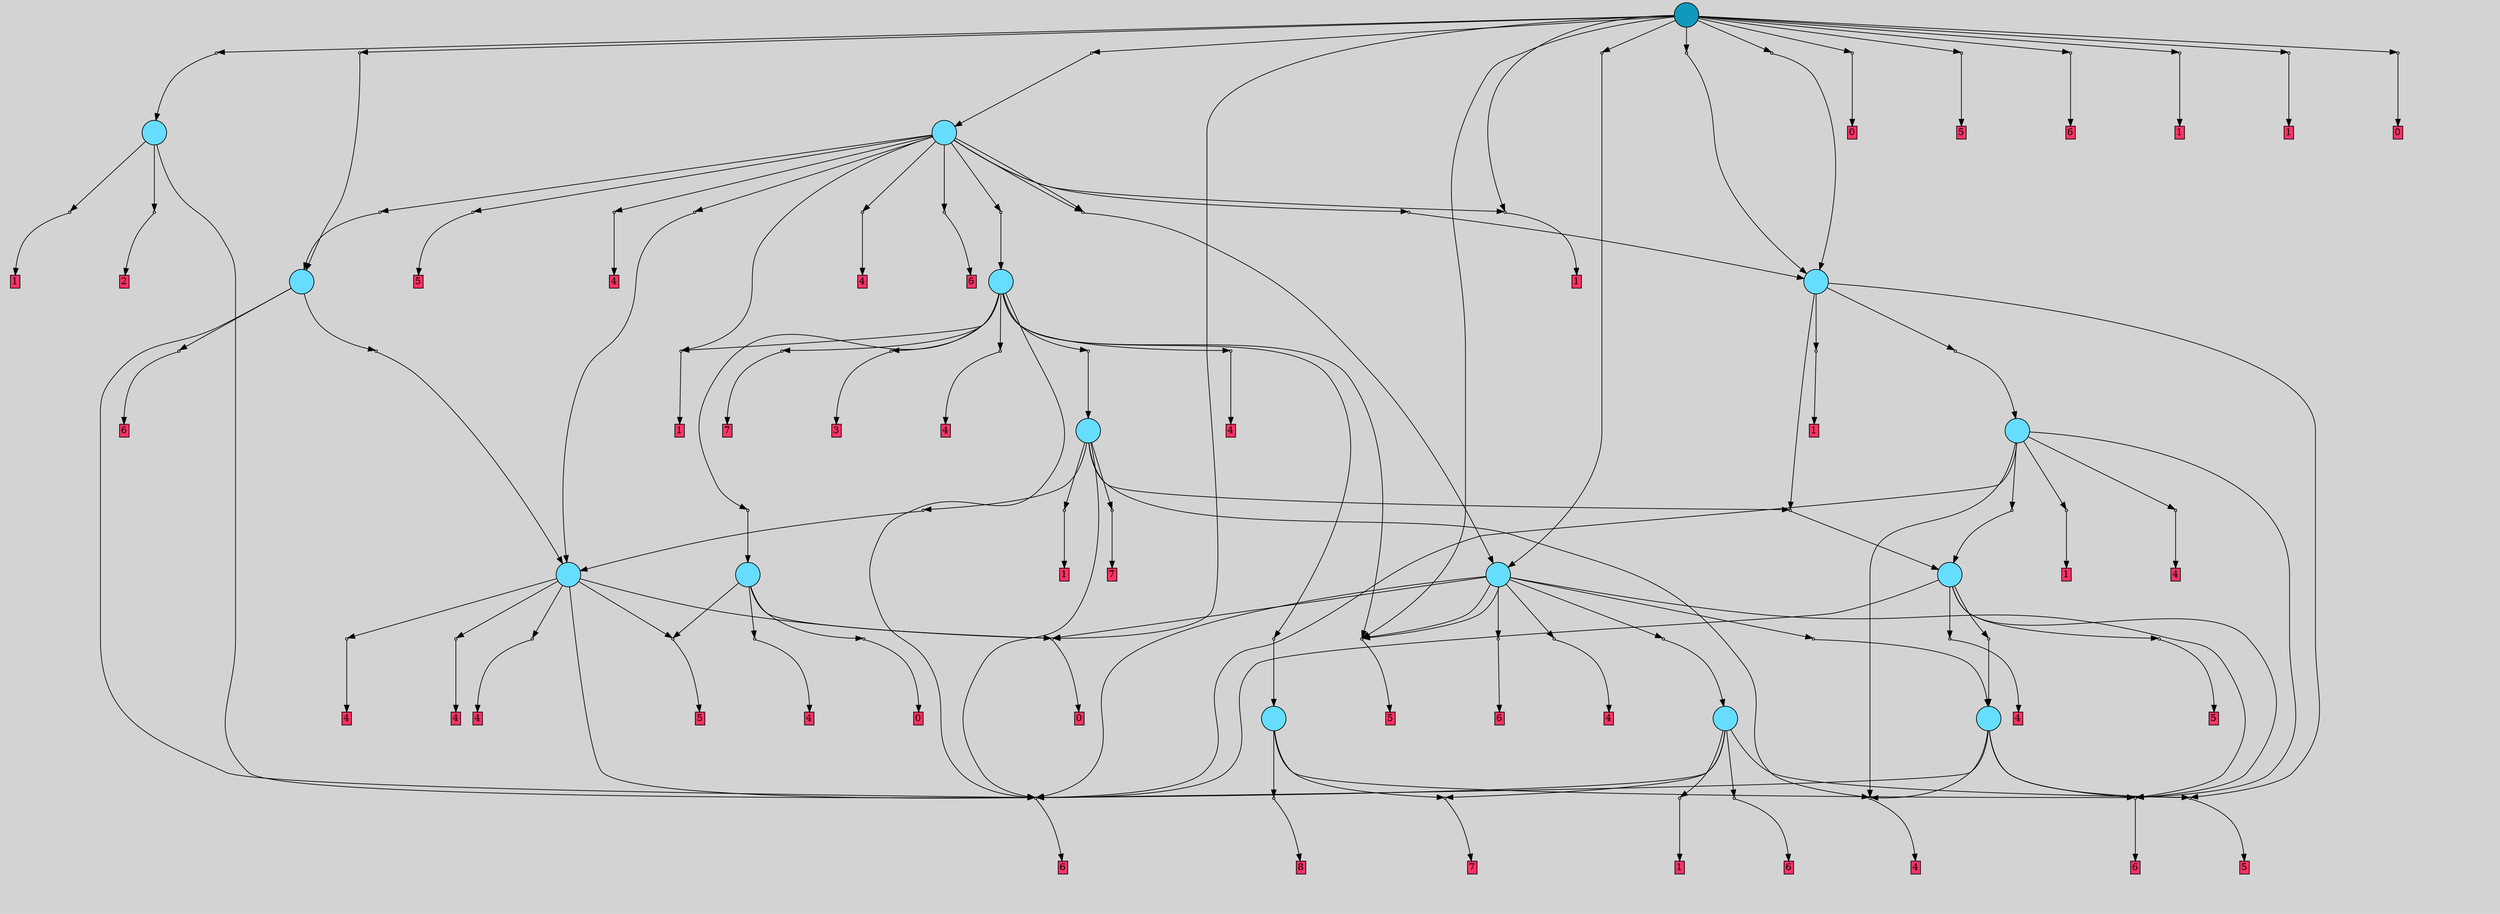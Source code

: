 // File exported with GEGELATI v1.3.1
// On the 2024-04-03 12:20:47
// With the File::TPGGraphDotExporter
digraph{
	graph[pad = "0.212, 0.055" bgcolor = lightgray]
	node[shape=circle style = filled label = ""]
		T1 [fillcolor="#66ddff"]
		T6 [fillcolor="#66ddff"]
		T11 [fillcolor="#66ddff"]
		T12 [fillcolor="#66ddff"]
		T32 [fillcolor="#66ddff"]
		T34 [fillcolor="#66ddff"]
		T54 [fillcolor="#66ddff"]
		T102 [fillcolor="#66ddff"]
		T165 [fillcolor="#66ddff"]
		T176 [fillcolor="#66ddff"]
		T184 [fillcolor="#66ddff"]
		T189 [fillcolor="#66ddff"]
		T253 [fillcolor="#66ddff"]
		T400 [fillcolor="#66ddff"]
		T628 [fillcolor="#1199bb"]
		P14335 [fillcolor="#cccccc" shape=point] //
		I14335 [shape=box style=invis label="4|2&0|4#3|2&#92;n5|2&3|0#2|2&#92;n2|5&4|7#2|4&#92;n3|7&0|1#1|6&#92;n5|7&4|0#1|1&#92;n6|1&0|6#1|3&#92;n"]
		P14335 -> I14335[style=invis]
		A8849 [fillcolor="#ff3366" shape=box margin=0.03 width=0 height=0 label="1"]
		T1 -> P14335 -> A8849
		P14336 [fillcolor="#cccccc" shape=point] //
		I14336 [shape=box style=invis label="8|0&2|5#3|5&#92;n3|1&2|2#1|1&#92;n4|7&2|6#3|2&#92;n3|6&3|2#2|3&#92;n0|3&1|5#2|1&#92;n1|6&2|1#2|0&#92;n5|3&2|5#3|5&#92;n8|7&4|3#3|5&#92;n"]
		P14336 -> I14336[style=invis]
		A8850 [fillcolor="#ff3366" shape=box margin=0.03 width=0 height=0 label="2"]
		T1 -> P14336 -> A8850
		P14337 [fillcolor="#cccccc" shape=point] //
		I14337 [shape=box style=invis label="3|6&1|2#3|5&#92;n3|5&2|5#2|6&#92;n8|6&0|4#2|2&#92;n4|4&0|6#2|3&#92;n"]
		P14337 -> I14337[style=invis]
		A8851 [fillcolor="#ff3366" shape=box margin=0.03 width=0 height=0 label="6"]
		T6 -> P14337 -> A8851
		P14338 [fillcolor="#cccccc" shape=point] //
		I14338 [shape=box style=invis label="1|2&1|7#1|6&#92;n7|1&4|7#2|7&#92;n1|5&1|0#2|7&#92;n6|5&3|1#2|0&#92;n5|0&3|6#4|5&#92;n5|3&3|3#0|2&#92;n1|3&4|2#4|4&#92;n"]
		P14338 -> I14338[style=invis]
		A8852 [fillcolor="#ff3366" shape=box margin=0.03 width=0 height=0 label="7"]
		T6 -> P14338 -> A8852
		P14339 [fillcolor="#cccccc" shape=point] //
		I14339 [shape=box style=invis label="2|2&0|0#0|0&#92;n7|1&1|2#0|6&#92;n4|7&2|5#3|1&#92;n3|4&0|2#0|5&#92;n3|2&0|2#4|6&#92;n3|3&3|7#1|4&#92;n0|5&2|1#0|5&#92;n1|6&4|3#0|4&#92;n"]
		P14339 -> I14339[style=invis]
		A8853 [fillcolor="#ff3366" shape=box margin=0.03 width=0 height=0 label="6"]
		T1 -> P14339 -> A8853
		P14340 [fillcolor="#cccccc" shape=point] //
		I14340 [shape=box style=invis label="5|0&2|5#2|7&#92;n7|7&1|7#4|2&#92;n5|5&1|6#1|7&#92;n5|6&0|7#4|2&#92;n8|4&3|0#0|7&#92;n0|3&1|4#3|7&#92;n"]
		P14340 -> I14340[style=invis]
		A8854 [fillcolor="#ff3366" shape=box margin=0.03 width=0 height=0 label="8"]
		T6 -> P14340 -> A8854
		P14341 [fillcolor="#cccccc" shape=point] //
		I14341 [shape=box style=invis label="3|3&4|2#3|3&#92;n"]
		P14341 -> I14341[style=invis]
		A8855 [fillcolor="#ff3366" shape=box margin=0.03 width=0 height=0 label="4"]
		T11 -> P14341 -> A8855
		P14342 [fillcolor="#cccccc" shape=point] //
		I14342 [shape=box style=invis label="6|3&3|0#3|3&#92;n2|0&3|2#1|2&#92;n3|4&3|1#0|1&#92;n8|6&3|3#3|3&#92;n2|2&2|3#0|1&#92;n8|0&3|1#1|1&#92;n"]
		P14342 -> I14342[style=invis]
		A8856 [fillcolor="#ff3366" shape=box margin=0.03 width=0 height=0 label="5"]
		T11 -> P14342 -> A8856
		T11 -> P14339
		P14343 [fillcolor="#cccccc" shape=point] //
		I14343 [shape=box style=invis label="8|3&2|2#0|4&#92;n6|0&0|3#1|6&#92;n1|3&3|5#3|0&#92;n2|3&2|2#4|1&#92;n7|4&4|1#1|1&#92;n2|4&2|1#2|3&#92;n"]
		P14343 -> I14343[style=invis]
		A8857 [fillcolor="#ff3366" shape=box margin=0.03 width=0 height=0 label="4"]
		T11 -> P14343 -> A8857
		P14344 [fillcolor="#cccccc" shape=point] //
		I14344 [shape=box style=invis label="1|1&4|6#2|0&#92;n6|0&0|3#1|6&#92;n2|3&1|2#4|1&#92;n1|3&3|5#3|0&#92;n7|4&4|1#1|1&#92;n2|4&2|1#2|3&#92;n"]
		P14344 -> I14344[style=invis]
		A8858 [fillcolor="#ff3366" shape=box margin=0.03 width=0 height=0 label="4"]
		T11 -> P14344 -> A8858
		P14345 [fillcolor="#cccccc" shape=point] //
		I14345 [shape=box style=invis label="4|7&2|5#2|2&#92;n8|3&3|5#4|6&#92;n4|6&4|4#0|0&#92;n0|3&0|7#0|6&#92;n5|7&1|7#0|2&#92;n2|3&2|5#0|6&#92;n8|2&4|7#4|3&#92;n3|3&2|1#1|2&#92;n"]
		P14345 -> I14345[style=invis]
		A8859 [fillcolor="#ff3366" shape=box margin=0.03 width=0 height=0 label="0"]
		T11 -> P14345 -> A8859
		P14346 [fillcolor="#cccccc" shape=point] //
		I14346 [shape=box style=invis label="3|3&4|2#3|1&#92;n"]
		P14346 -> I14346[style=invis]
		A8860 [fillcolor="#ff3366" shape=box margin=0.03 width=0 height=0 label="4"]
		T12 -> P14346 -> A8860
		T12 -> P14342
		T12 -> P14345
		P14347 [fillcolor="#cccccc" shape=point] //
		I14347 [shape=box style=invis label="1|2&0|2#0|6&#92;n7|4&4|3#4|6&#92;n4|7&1|1#1|5&#92;n3|6&4|5#2|3&#92;n5|1&1|0#2|3&#92;n4|0&4|5#3|7&#92;n2|3&3|5#4|2&#92;n8|6&4|1#1|0&#92;n"]
		P14347 -> I14347[style=invis]
		A8861 [fillcolor="#ff3366" shape=box margin=0.03 width=0 height=0 label="0"]
		T12 -> P14347 -> A8861
		T32 -> P14339
		P14348 [fillcolor="#cccccc" shape=point] //
		I14348 [shape=box style=invis label="4|4&0|6#2|3&#92;n4|6&3|7#2|0&#92;n3|6&1|2#3|5&#92;n5|0&0|3#2|1&#92;n4|1&0|3#3|1&#92;n3|5&3|5#0|6&#92;n"]
		P14348 -> I14348[style=invis]
		A8862 [fillcolor="#ff3366" shape=box margin=0.03 width=0 height=0 label="6"]
		T32 -> P14348 -> A8862
		P14349 [fillcolor="#cccccc" shape=point] //
		I14349 [shape=box style=invis label="4|2&2|4#3|2&#92;n5|7&4|3#0|1&#92;n8|0&3|7#3|7&#92;n2|5&4|7#2|4&#92;n0|3&2|6#1|2&#92;n6|1&0|6#1|3&#92;n1|1&2|4#2|6&#92;n3|7&0|1#1|6&#92;n"]
		P14349 -> I14349[style=invis]
		A8863 [fillcolor="#ff3366" shape=box margin=0.03 width=0 height=0 label="1"]
		T32 -> P14349 -> A8863
		T32 -> P14338
		P14350 [fillcolor="#cccccc" shape=point] //
		I14350 [shape=box style=invis label="8|0&3|1#1|1&#92;n6|3&3|1#3|3&#92;n2|0&3|2#1|2&#92;n3|4&3|1#0|1&#92;n8|6&3|3#3|3&#92;n2|2&2|3#0|1&#92;n2|3&3|6#4|2&#92;n"]
		P14350 -> I14350[style=invis]
		A8864 [fillcolor="#ff3366" shape=box margin=0.03 width=0 height=0 label="5"]
		T32 -> P14350 -> A8864
		T34 -> P14339
		T34 -> P14350
		P14351 [fillcolor="#cccccc" shape=point] //
		I14351 [shape=box style=invis label="3|6&3|7#1|6&#92;n4|0&3|1#4|4&#92;n"]
		P14351 -> I14351[style=invis]
		A8865 [fillcolor="#ff3366" shape=box margin=0.03 width=0 height=0 label="4"]
		T34 -> P14351 -> A8865
		T34 -> P14337
		P14352 [fillcolor="#cccccc" shape=point] //
		I14352 [shape=box style=invis label="2|0&3|2#1|2&#92;n8|6&3|3#3|3&#92;n3|4&3|1#0|1&#92;n2|7&2|3#4|1&#92;n6|6&3|0#3|3&#92;n"]
		P14352 -> I14352[style=invis]
		T54 -> P14352 -> T11
		T54 -> P14339
		P14353 [fillcolor="#cccccc" shape=point] //
		I14353 [shape=box style=invis label="2|2&0|0#0|0&#92;n7|1&0|2#0|6&#92;n7|0&1|1#3|7&#92;n1|6&4|3#0|4&#92;n0|5&2|1#0|5&#92;n3|4&0|2#0|5&#92;n1|7&2|7#0|2&#92;n3|6&3|7#1|4&#92;n8|3&4|6#4|5&#92;n4|7&2|2#3|1&#92;n"]
		P14353 -> I14353[style=invis]
		A8866 [fillcolor="#ff3366" shape=box margin=0.03 width=0 height=0 label="6"]
		T54 -> P14353 -> A8866
		T102 -> P14337
		P14354 [fillcolor="#cccccc" shape=point] //
		I14354 [shape=box style=invis label="8|6&3|3#3|3&#92;n6|3&3|0#3|3&#92;n2|0&3|2#1|2&#92;n3|4&3|1#0|1&#92;n4|7&2|0#4|7&#92;n2|2&2|3#0|1&#92;n2|0&3|1#1|1&#92;n"]
		P14354 -> I14354[style=invis]
		T102 -> P14354 -> T34
		P14355 [fillcolor="#cccccc" shape=point] //
		I14355 [shape=box style=invis label="3|0&4|2#3|3&#92;n"]
		P14355 -> I14355[style=invis]
		A8867 [fillcolor="#ff3366" shape=box margin=0.03 width=0 height=0 label="4"]
		T102 -> P14355 -> A8867
		T102 -> P14339
		P14356 [fillcolor="#cccccc" shape=point] //
		I14356 [shape=box style=invis label="8|0&3|1#1|1&#92;n2|0&3|2#1|2&#92;n7|7&2|5#1|6&#92;n6|3&1|0#3|3&#92;n8|7&3|3#3|3&#92;n3|4&3|1#0|1&#92;n"]
		P14356 -> I14356[style=invis]
		A8868 [fillcolor="#ff3366" shape=box margin=0.03 width=0 height=0 label="5"]
		T102 -> P14356 -> A8868
		P14357 [fillcolor="#cccccc" shape=point] //
		I14357 [shape=box style=invis label="6|4&3|5#4|0&#92;n3|3&1|2#3|1&#92;n"]
		P14357 -> I14357[style=invis]
		A8869 [fillcolor="#ff3366" shape=box margin=0.03 width=0 height=0 label="4"]
		T165 -> P14357 -> A8869
		T165 -> P14351
		P14358 [fillcolor="#cccccc" shape=point] //
		I14358 [shape=box style=invis label="1|1&1|2#4|1&#92;n5|4&1|6#3|3&#92;n3|2&1|2#1|5&#92;n0|0&0|5#3|3&#92;n"]
		P14358 -> I14358[style=invis]
		T165 -> P14358 -> T102
		T165 -> P14337
		P14359 [fillcolor="#cccccc" shape=point] //
		I14359 [shape=box style=invis label="0|0&3|1#3|5&#92;n4|7&0|0#0|2&#92;n4|4&1|0#0|4&#92;n8|2&1|5#4|6&#92;n8|4&1|1#2|0&#92;n5|7&1|0#1|1&#92;n"]
		P14359 -> I14359[style=invis]
		A8870 [fillcolor="#ff3366" shape=box margin=0.03 width=0 height=0 label="1"]
		T165 -> P14359 -> A8870
		T165 -> P14339
		P14360 [fillcolor="#cccccc" shape=point] //
		I14360 [shape=box style=invis label="3|4&3|7#0|1&#92;n2|0&3|2#1|2&#92;n6|3&3|0#3|3&#92;n8|6&3|3#3|3&#92;n2|2&2|3#0|1&#92;n"]
		P14360 -> I14360[style=invis]
		A8871 [fillcolor="#ff3366" shape=box margin=0.03 width=0 height=0 label="5"]
		T176 -> P14360 -> A8871
		P14361 [fillcolor="#cccccc" shape=point] //
		I14361 [shape=box style=invis label="5|2&1|2#4|0&#92;n3|4&3|1#0|1&#92;n0|2&4|5#3|2&#92;n4|5&4|3#0|3&#92;n7|0&3|7#2|1&#92;n1|5&3|7#1|6&#92;n8|7&3|3#3|3&#92;n2|0&3|2#1|2&#92;n2|0&1|3#0|2&#92;n2|2&2|2#0|1&#92;n"]
		P14361 -> I14361[style=invis]
		T176 -> P14361 -> T34
		T176 -> P14337
		T176 -> P14339
		T176 -> P14360
		T176 -> P14345
		P14362 [fillcolor="#cccccc" shape=point] //
		I14362 [shape=box style=invis label="2|0&3|2#1|2&#92;n3|3&3|0#3|3&#92;n2|2&2|3#0|1&#92;n8|6&3|3#3|3&#92;n"]
		P14362 -> I14362[style=invis]
		T176 -> P14362 -> T32
		P14363 [fillcolor="#cccccc" shape=point] //
		I14363 [shape=box style=invis label="3|0&4|1#3|7&#92;n3|3&2|0#3|3&#92;n"]
		P14363 -> I14363[style=invis]
		A8872 [fillcolor="#ff3366" shape=box margin=0.03 width=0 height=0 label="6"]
		T176 -> P14363 -> A8872
		P14364 [fillcolor="#cccccc" shape=point] //
		I14364 [shape=box style=invis label="2|6&2|6#0|0&#92;n3|0&4|3#1|3&#92;n4|1&0|1#2|0&#92;n4|7&4|4#0|7&#92;n8|6&1|4#3|4&#92;n"]
		P14364 -> I14364[style=invis]
		A8873 [fillcolor="#ff3366" shape=box margin=0.03 width=0 height=0 label="4"]
		T176 -> P14364 -> A8873
		P14365 [fillcolor="#cccccc" shape=point] //
		I14365 [shape=box style=invis label="2|1&4|7#0|3&#92;n6|0&3|1#2|5&#92;n6|0&3|5#4|7&#92;n"]
		P14365 -> I14365[style=invis]
		T184 -> P14365 -> T11
		T184 -> P14351
		P14366 [fillcolor="#cccccc" shape=point] //
		I14366 [shape=box style=invis label="1|1&1|2#4|1&#92;n5|4&1|6#3|3&#92;n1|3&4|3#3|5&#92;n3|2&4|2#1|5&#92;n0|0&0|5#3|3&#92;n"]
		P14366 -> I14366[style=invis]
		T184 -> P14366 -> T102
		T184 -> P14339
		P14367 [fillcolor="#cccccc" shape=point] //
		I14367 [shape=box style=invis label="0|7&4|5#1|1&#92;n1|7&2|4#0|7&#92;n6|0&1|5#1|4&#92;n3|4&2|4#1|5&#92;n7|5&3|4#0|5&#92;n8|3&1|2#3|6&#92;n"]
		P14367 -> I14367[style=invis]
		A8874 [fillcolor="#ff3366" shape=box margin=0.03 width=0 height=0 label="7"]
		T184 -> P14367 -> A8874
		P14368 [fillcolor="#cccccc" shape=point] //
		I14368 [shape=box style=invis label="7|1&0|2#2|6&#92;n7|6&0|6#1|3&#92;n4|4&1|0#0|4&#92;n0|0&3|1#3|5&#92;n4|7&0|4#0|2&#92;n8|4&1|1#2|0&#92;n5|7&1|0#1|1&#92;n"]
		P14368 -> I14368[style=invis]
		A8875 [fillcolor="#ff3366" shape=box margin=0.03 width=0 height=0 label="1"]
		T184 -> P14368 -> A8875
		P14369 [fillcolor="#cccccc" shape=point] //
		I14369 [shape=box style=invis label="8|6&4|5#0|1&#92;n2|1&2|3#2|7&#92;n0|0&4|6#1|3&#92;n7|6&4|3#0|2&#92;n6|7&1|2#4|6&#92;n6|3&4|6#4|6&#92;n"]
		P14369 -> I14369[style=invis]
		T189 -> P14369 -> T184
		P14370 [fillcolor="#cccccc" shape=point] //
		I14370 [shape=box style=invis label="7|3&4|4#3|2&#92;n6|6&3|0#3|7&#92;n5|2&3|1#3|6&#92;n2|5&4|5#4|1&#92;n8|1&1|6#2|6&#92;n2|0&3|2#0|2&#92;n3|4&3|4#0|1&#92;n2|7&2|3#0|1&#92;n8|6&3|3#3|3&#92;n6|2&1|6#2|1&#92;n"]
		P14370 -> I14370[style=invis]
		T189 -> P14370 -> T6
		P14371 [fillcolor="#cccccc" shape=point] //
		I14371 [shape=box style=invis label="4|0&3|1#4|0&#92;n"]
		P14371 -> I14371[style=invis]
		A8876 [fillcolor="#ff3366" shape=box margin=0.03 width=0 height=0 label="4"]
		T189 -> P14371 -> A8876
		P14372 [fillcolor="#cccccc" shape=point] //
		I14372 [shape=box style=invis label="0|0&3|1#3|5&#92;n7|6&0|6#1|3&#92;n4|4&1|0#0|4&#92;n4|7&0|4#0|2&#92;n8|4&1|1#2|0&#92;n5|7&1|0#1|1&#92;n"]
		P14372 -> I14372[style=invis]
		A8877 [fillcolor="#ff3366" shape=box margin=0.03 width=0 height=0 label="1"]
		T189 -> P14372 -> A8877
		P14373 [fillcolor="#cccccc" shape=point] //
		I14373 [shape=box style=invis label="4|1&1|0#3|3&#92;n8|2&4|6#4|3&#92;n3|4&2|4#0|5&#92;n6|0&3|1#2|5&#92;n5|5&2|5#2|2&#92;n1|7&2|2#0|7&#92;n8|5&1|6#4|1&#92;n"]
		P14373 -> I14373[style=invis]
		A8878 [fillcolor="#ff3366" shape=box margin=0.03 width=0 height=0 label="7"]
		T189 -> P14373 -> A8878
		P14374 [fillcolor="#cccccc" shape=point] //
		I14374 [shape=box style=invis label="4|6&2|2#1|3&#92;n6|2&1|1#3|6&#92;n4|3&2|7#1|5&#92;n6|7&2|1#4|3&#92;n7|0&2|0#1|3&#92;n2|5&4|7#1|2&#92;n"]
		P14374 -> I14374[style=invis]
		A8879 [fillcolor="#ff3366" shape=box margin=0.03 width=0 height=0 label="3"]
		T189 -> P14374 -> A8879
		T189 -> P14339
		T189 -> P14360
		P14375 [fillcolor="#cccccc" shape=point] //
		I14375 [shape=box style=invis label="3|7&4|2#3|3&#92;n"]
		P14375 -> I14375[style=invis]
		A8880 [fillcolor="#ff3366" shape=box margin=0.03 width=0 height=0 label="4"]
		T189 -> P14375 -> A8880
		P14376 [fillcolor="#cccccc" shape=point] //
		I14376 [shape=box style=invis label="4|1&1|0#3|3&#92;n8|2&4|6#4|3&#92;n5|5&2|5#2|2&#92;n0|4&4|4#3|4&#92;n6|0&2|1#2|5&#92;n3|4&2|4#0|5&#92;n1|7&2|2#0|7&#92;n"]
		P14376 -> I14376[style=invis]
		T189 -> P14376 -> T12
		T253 -> P14366
		P14377 [fillcolor="#cccccc" shape=point] //
		I14377 [shape=box style=invis label="7|6&0|6#1|3&#92;n0|0&3|1#3|5&#92;n4|4&1|0#0|4&#92;n4|7&0|4#0|2&#92;n8|4&1|1#0|0&#92;n5|7&1|0#1|1&#92;n"]
		P14377 -> I14377[style=invis]
		A8881 [fillcolor="#ff3366" shape=box margin=0.03 width=0 height=0 label="1"]
		T253 -> P14377 -> A8881
		T253 -> P14350
		P14378 [fillcolor="#cccccc" shape=point] //
		I14378 [shape=box style=invis label="2|6&0|1#4|4&#92;n6|5&0|0#0|5&#92;n3|0&3|0#4|6&#92;n0|5&0|0#1|3&#92;n6|3&0|3#2|5&#92;n4|7&1|5#1|7&#92;n"]
		P14378 -> I14378[style=invis]
		T253 -> P14378 -> T165
		P14379 [fillcolor="#cccccc" shape=point] //
		I14379 [shape=box style=invis label="2|0&2|2#1|1&#92;n6|5&2|0#3|6&#92;n8|6&3|5#2|7&#92;n"]
		P14379 -> I14379[style=invis]
		T400 -> P14379 -> T11
		P14380 [fillcolor="#cccccc" shape=point] //
		I14380 [shape=box style=invis label="1|7&2|2#0|7&#92;n2|7&2|4#2|2&#92;n8|2&4|6#4|3&#92;n7|7&1|7#4|6&#92;n3|4&2|4#0|5&#92;n6|0&1|1#2|5&#92;n8|0&1|0#3|3&#92;n8|5&1|6#4|1&#92;n"]
		P14380 -> I14380[style=invis]
		T400 -> P14380 -> T189
		P14381 [fillcolor="#cccccc" shape=point] //
		I14381 [shape=box style=invis label="3|4&3|1#2|1&#92;n2|7&2|3#0|1&#92;n6|6&3|0#3|3&#92;n2|0&4|2#1|2&#92;n"]
		P14381 -> I14381[style=invis]
		T400 -> P14381 -> T176
		T400 -> P14372
		P14382 [fillcolor="#cccccc" shape=point] //
		I14382 [shape=box style=invis label="3|6&3|7#4|6&#92;n8|1&2|6#3|2&#92;n8|0&2|0#4|4&#92;n"]
		P14382 -> I14382[style=invis]
		T400 -> P14382 -> T253
		P14383 [fillcolor="#cccccc" shape=point] //
		I14383 [shape=box style=invis label="8|0&3|2#3|1&#92;n6|4&2|7#0|3&#92;n5|2&4|5#0|0&#92;n4|4&2|5#1|0&#92;n8|7&1|1#3|5&#92;n0|3&2|3#1|1&#92;n"]
		P14383 -> I14383[style=invis]
		A8882 [fillcolor="#ff3366" shape=box margin=0.03 width=0 height=0 label="5"]
		T400 -> P14383 -> A8882
		P14384 [fillcolor="#cccccc" shape=point] //
		I14384 [shape=box style=invis label="4|0&3|1#0|4&#92;n"]
		P14384 -> I14384[style=invis]
		A8883 [fillcolor="#ff3366" shape=box margin=0.03 width=0 height=0 label="4"]
		T400 -> P14384 -> A8883
		P14385 [fillcolor="#cccccc" shape=point] //
		I14385 [shape=box style=invis label="4|6&2|2#1|3&#92;n7|0&2|0#1|3&#92;n6|7&2|1#4|3&#92;n0|2&2|2#1|6&#92;n2|5&2|7#1|2&#92;n4|2&2|7#1|5&#92;n0|3&3|7#1|7&#92;n"]
		P14385 -> I14385[style=invis]
		T400 -> P14385 -> T54
		T400 -> P14381
		P14386 [fillcolor="#cccccc" shape=point] //
		I14386 [shape=box style=invis label="8|0&3|1#3|5&#92;n7|6&0|6#1|3&#92;n0|5&4|1#0|5&#92;n4|4&1|0#0|4&#92;n4|7&0|3#0|2&#92;n8|4&1|1#2|0&#92;n5|7&1|0#1|1&#92;n"]
		P14386 -> I14386[style=invis]
		A8884 [fillcolor="#ff3366" shape=box margin=0.03 width=0 height=0 label="1"]
		T400 -> P14386 -> A8884
		P14387 [fillcolor="#cccccc" shape=point] //
		I14387 [shape=box style=invis label="1|0&4|7#3|4&#92;n2|5&4|6#0|6&#92;n3|6&3|7#1|6&#92;n"]
		P14387 -> I14387[style=invis]
		A8885 [fillcolor="#ff3366" shape=box margin=0.03 width=0 height=0 label="4"]
		T400 -> P14387 -> A8885
		P14388 [fillcolor="#cccccc" shape=point] //
		I14388 [shape=box style=invis label="8|3&4|5#1|2&#92;n0|0&3|2#4|6&#92;n2|2&0|0#4|0&#92;n2|6&2|1#1|0&#92;n1|6&4|2#0|4&#92;n0|5&2|6#0|5&#92;n7|1&1|2#0|6&#92;n4|1&3|5#3|4&#92;n"]
		P14388 -> I14388[style=invis]
		A8886 [fillcolor="#ff3366" shape=box margin=0.03 width=0 height=0 label="6"]
		T400 -> P14388 -> A8886
		P14389 [fillcolor="#cccccc" shape=point] //
		I14389 [shape=box style=invis label="2|5&2|5#3|4&#92;n5|3&1|2#4|2&#92;n3|0&0|1#3|6&#92;n0|6&2|7#1|2&#92;n7|0&2|7#4|1&#92;n8|2&1|5#1|7&#92;n1|4&2|7#4|2&#92;n5|4&1|0#4|5&#92;n"]
		P14389 -> I14389[style=invis]
		A8887 [fillcolor="#ff3366" shape=box margin=0.03 width=0 height=0 label="0"]
		T628 -> P14389 -> A8887
		T628 -> P14360
		T628 -> P14345
		P14390 [fillcolor="#cccccc" shape=point] //
		I14390 [shape=box style=invis label="3|0&0|0#1|5&#92;n7|6&2|7#0|6&#92;n4|0&3|4#3|5&#92;n3|4&0|1#2|2&#92;n"]
		P14390 -> I14390[style=invis]
		T628 -> P14390 -> T176
		P14391 [fillcolor="#cccccc" shape=point] //
		I14391 [shape=box style=invis label="8|0&2|0#3|4&#92;n5|7&4|7#4|5&#92;n"]
		P14391 -> I14391[style=invis]
		T628 -> P14391 -> T253
		P14392 [fillcolor="#cccccc" shape=point] //
		I14392 [shape=box style=invis label="8|0&3|2#1|2&#92;n2|0&3|1#1|1&#92;n1|1&2|6#0|6&#92;n2|2&2|3#0|1&#92;n6|3&3|1#3|3&#92;n2|3&3|6#4|0&#92;n4|4&3|1#0|1&#92;n8|6&3|3#3|3&#92;n6|7&2|2#0|2&#92;n6|5&2|7#0|6&#92;n"]
		P14392 -> I14392[style=invis]
		T628 -> P14392 -> T400
		P14393 [fillcolor="#cccccc" shape=point] //
		I14393 [shape=box style=invis label="6|7&2|1#1|3&#92;n4|4&1|6#4|6&#92;n4|6&1|2#1|3&#92;n5|7&1|3#4|6&#92;n4|0&2|0#1|3&#92;n5|2&2|7#2|5&#92;n"]
		P14393 -> I14393[style=invis]
		T628 -> P14393 -> T54
		P14394 [fillcolor="#cccccc" shape=point] //
		I14394 [shape=box style=invis label="4|2&2|3#0|1&#92;n8|0&3|1#1|1&#92;n6|3&3|1#3|3&#92;n2|0&3|2#1|2&#92;n5|0&1|6#4|1&#92;n3|4&3|4#0|1&#92;n8|6&3|3#3|3&#92;n8|7&3|5#3|2&#92;n2|3&3|5#4|2&#92;n"]
		P14394 -> I14394[style=invis]
		A8888 [fillcolor="#ff3366" shape=box margin=0.03 width=0 height=0 label="5"]
		T628 -> P14394 -> A8888
		P14395 [fillcolor="#cccccc" shape=point] //
		I14395 [shape=box style=invis label="3|0&2|2#1|2&#92;n4|6&0|6#1|1&#92;n6|6&3|4#2|2&#92;n"]
		P14395 -> I14395[style=invis]
		A8889 [fillcolor="#ff3366" shape=box margin=0.03 width=0 height=0 label="6"]
		T628 -> P14395 -> A8889
		P14396 [fillcolor="#cccccc" shape=point] //
		I14396 [shape=box style=invis label="0|7&3|3#0|1&#92;n5|2&4|5#0|0&#92;n6|4&2|7#0|3&#92;n8|0&3|2#3|1&#92;n2|5&4|0#3|3&#92;n1|4&1|3#0|6&#92;n0|6&3|3#1|1&#92;n8|7&1|1#2|5&#92;n8|2&4|4#0|4&#92;n"]
		P14396 -> I14396[style=invis]
		T628 -> P14396 -> T1
		P14397 [fillcolor="#cccccc" shape=point] //
		I14397 [shape=box style=invis label="7|6&0|6#3|3&#92;n8|4&1|1#2|0&#92;n0|0&3|1#3|5&#92;n7|3&1|7#4|4&#92;n5|7&1|0#2|1&#92;n5|7&4|1#2|3&#92;n"]
		P14397 -> I14397[style=invis]
		A8890 [fillcolor="#ff3366" shape=box margin=0.03 width=0 height=0 label="1"]
		T628 -> P14397 -> A8890
		P14398 [fillcolor="#cccccc" shape=point] //
		I14398 [shape=box style=invis label="0|0&3|1#3|5&#92;n8|4&1|1#2|0&#92;n4|4&1|0#0|4&#92;n8|2&1|5#4|6&#92;n4|2&0|0#0|2&#92;n5|7&1|0#1|1&#92;n"]
		P14398 -> I14398[style=invis]
		A8891 [fillcolor="#ff3366" shape=box margin=0.03 width=0 height=0 label="1"]
		T628 -> P14398 -> A8891
		T628 -> P14386
		P14399 [fillcolor="#cccccc" shape=point] //
		I14399 [shape=box style=invis label="8|0&2|0#3|6&#92;n7|3&1|1#3|0&#92;n"]
		P14399 -> I14399[style=invis]
		T628 -> P14399 -> T253
		P14400 [fillcolor="#cccccc" shape=point] //
		I14400 [shape=box style=invis label="4|3&0|1#3|4&#92;n7|0&0|0#0|6&#92;n0|4&2|5#4|3&#92;n4|2&3|6#3|6&#92;n2|3&0|2#3|6&#92;n8|5&0|1#1|1&#92;n8|3&1|2#4|5&#92;n5|1&1|6#4|2&#92;n6|6&0|4#4|2&#92;n"]
		P14400 -> I14400[style=invis]
		A8892 [fillcolor="#ff3366" shape=box margin=0.03 width=0 height=0 label="0"]
		T628 -> P14400 -> A8892
		{ rank= same T628 }
}
